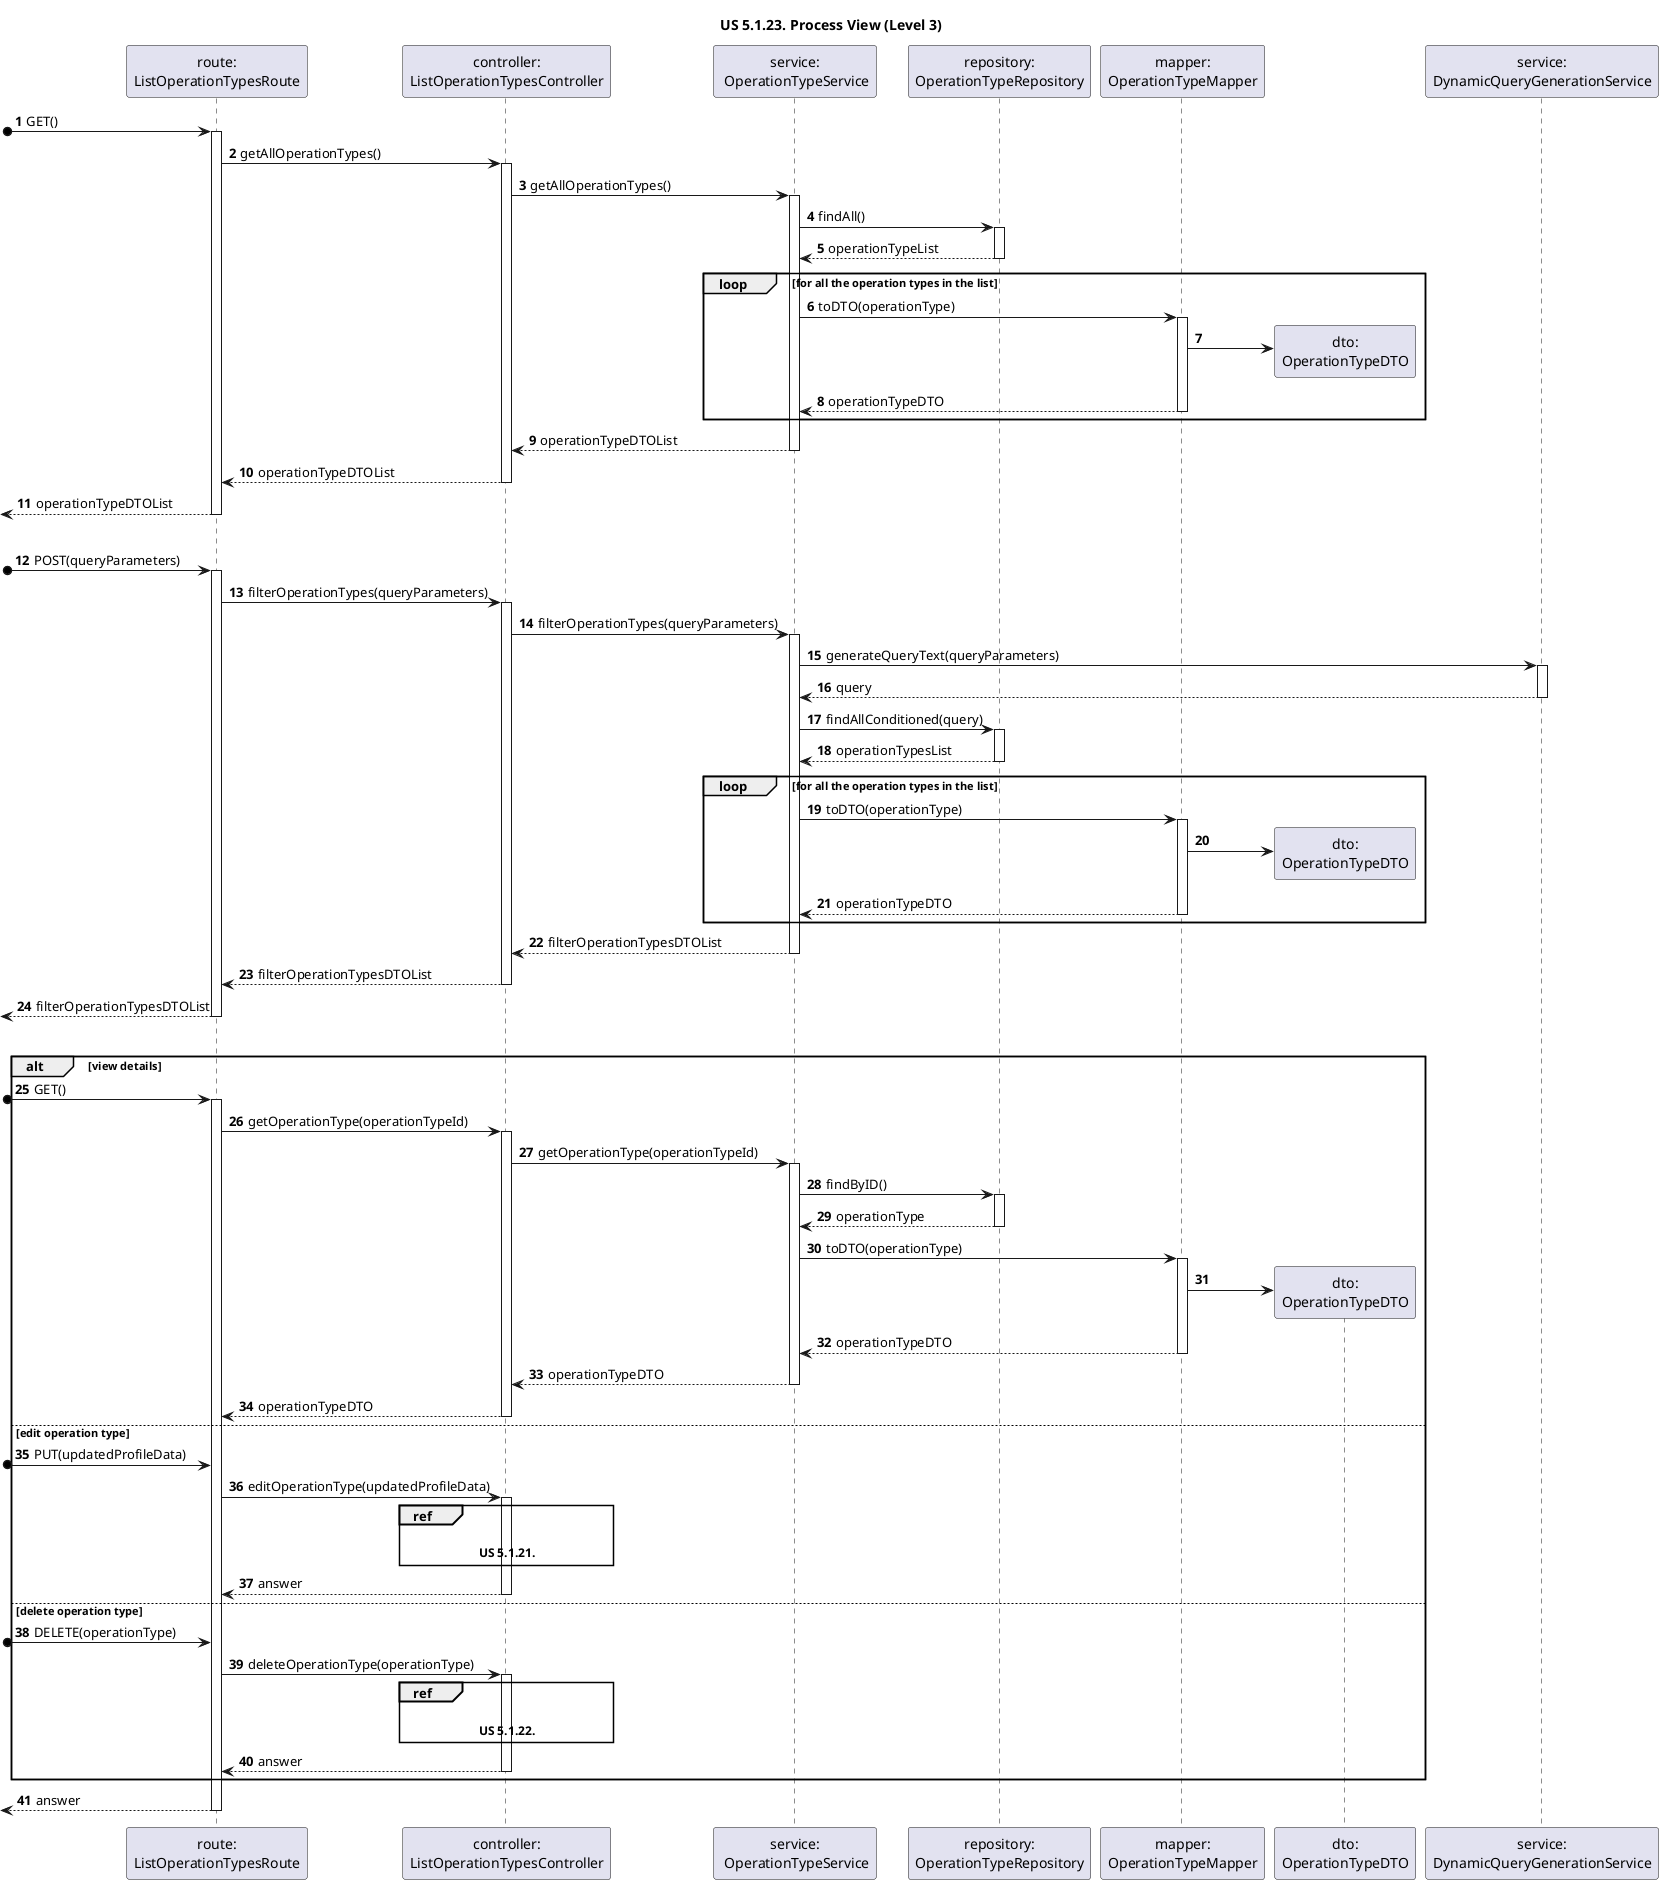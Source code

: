 @startuml
'https://plantuml.com/sequence-diagram

title "US 5.1.23. Process View (Level 3)"
autonumber

participant "route:\nListOperationTypesRoute" as ROUTE
participant "controller:\nListOperationTypesController" as CTRL
participant "service:\n OperationTypeService" as SER
participant "repository:\nOperationTypeRepository" as REPO
participant "mapper:\nOperationTypeMapper" as MAPPER
participant "dto:\nOperationTypeDTO" as DTO
participant "service:\nDynamicQueryGenerationService" as QUERYServ


[o-> ROUTE : GET()
activate ROUTE

ROUTE -> CTRL : getAllOperationTypes()
activate CTRL

CTRL -> SER : getAllOperationTypes()
activate SER

SER -> REPO : findAll()
activate REPO

REPO --> SER : operationTypeList
deactivate REPO

    loop for all the operation types in the list
        SER -> MAPPER : toDTO(operationType)
        activate MAPPER

        MAPPER -> DTO **

        MAPPER --> SER : operationTypeDTO
        deactivate MAPPER
    end loop

SER --> CTRL : operationTypeDTOList
deactivate SER


CTRL --> ROUTE : operationTypeDTOList
deactivate CTRL

<-- ROUTE : operationTypeDTOList
deactivate ROUTE

|||

[o-> ROUTE : POST(queryParameters)
activate ROUTE

ROUTE -> CTRL : filterOperationTypes(queryParameters)
activate CTRL

CTRL -> SER : filterOperationTypes(queryParameters)
activate SER

SER -> QUERYServ : generateQueryText(queryParameters)
activate QUERYServ

QUERYServ --> SER : query
deactivate QUERYServ

SER -> REPO : findAllConditioned(query)
activate REPO

REPO --> SER : operationTypesList
deactivate REPO

    loop for all the operation types in the list
        SER -> MAPPER : toDTO(operationType)
        activate MAPPER

        MAPPER -> DTO **

        MAPPER --> SER : operationTypeDTO
        deactivate MAPPER
    end loop

SER --> CTRL : filterOperationTypesDTOList
deactivate SER

CTRL --> ROUTE : filterOperationTypesDTOList
deactivate CTRL

<-- ROUTE : filterOperationTypesDTOList
deactivate ROUTE

|||

alt view details

[o-> ROUTE : GET()
activate ROUTE

ROUTE -> CTRL : getOperationType(operationTypeId)
activate CTRL

CTRL -> SER : getOperationType(operationTypeId)
activate SER

SER -> REPO : findByID()
activate REPO

REPO --> SER : operationType
deactivate REPO
        SER -> MAPPER : toDTO(operationType)
        activate MAPPER

        MAPPER -> DTO **

        MAPPER --> SER : operationTypeDTO
        deactivate MAPPER

SER --> CTRL : operationTypeDTO
deactivate SER


CTRL --> ROUTE : operationTypeDTO
deactivate CTRL


else edit operation type

    [o-> ROUTE : PUT(updatedProfileData)

    ROUTE -> CTRL : editOperationType(updatedProfileData)
    activate CTRL

    ref over CTRL

    **US 5.1.21.**
    end ref

    CTRL --> ROUTE : answer
    deactivate CTRL

else delete operation type

    [o-> ROUTE : DELETE(operationType)

    ROUTE -> CTRL : deleteOperationType(operationType)
    activate CTRL

    ref over CTRL

    **US 5.1.22.**
    end ref

    CTRL --> ROUTE : answer
    deactivate CTRL

end alt

<-- ROUTE : answer
deactivate ROUTE


@enduml